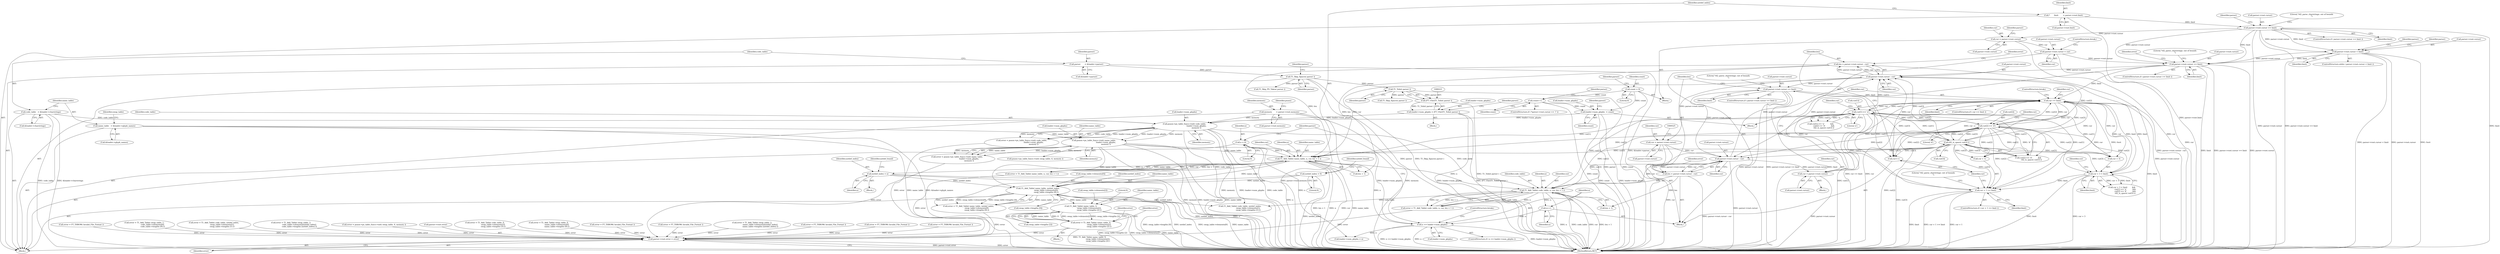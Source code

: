 digraph "0_savannah_dd89710f0f643eb0f99a3830e0712d26c7642acd_0@array" {
"1000722" [label="(Call,T1_Add_Table( name_table, 0,\n                            swap_table->elements[2],\n                            swap_table->lengths [2] ))"];
"1000686" [label="(Call,T1_Add_Table( name_table, notdef_index,\n                            swap_table->elements[0],\n                            swap_table->lengths [0] ))"];
"1000357" [label="(Call,psaux->ps_table_funcs->init( name_table,\n                                         loader->num_glyphs,\n                                         memory ))"];
"1000141" [label="(Call,name_table   = &loader->glyph_names)"];
"1000346" [label="(Call,psaux->ps_table_funcs->init( code_table,\n                                         loader->num_glyphs,\n                                         memory ))"];
"1000134" [label="(Call,code_table   = &loader->charstrings)"];
"1000295" [label="(Call,loader->num_glyphs  = count)"];
"1000243" [label="(Call,count = 0)"];
"1000282" [label="(Call,count++)"];
"1000216" [label="(Call,loader->num_glyphs = (FT_UInt)T1_ToInt( parser ))"];
"1000220" [label="(Call,(FT_UInt)T1_ToInt( parser ))"];
"1000222" [label="(Call,T1_ToInt( parser ))"];
"1000189" [label="(Call,T1_Skip_Spaces( parser ))"];
"1000127" [label="(Call,parser       = &loader->parser)"];
"1000155" [label="(Call,memory       = parser->root.memory)"];
"1000472" [label="(Call,T1_Add_Table( name_table, n, cur, len + 1 ))"];
"1000375" [label="(Call,n = 0)"];
"1000577" [label="(Call,n >= loader->num_glyphs)"];
"1000574" [label="(Call,n++)"];
"1000555" [label="(Call,T1_Add_Table( code_table, n, cur, len + 1 ))"];
"1000407" [label="(Call,cur[1] == 'n')"];
"1000413" [label="(Call,cur[2] == 'd')"];
"1000390" [label="(Call,cur >= limit)"];
"1000382" [label="(Call,cur = parser->root.cursor)"];
"1000329" [label="(Call,parser->root.cursor >= limit)"];
"1000300" [label="(Call,parser->root.cursor = cur)"];
"1000257" [label="(Call,cur = parser->root.cursor)"];
"1000192" [label="(Call,parser->root.cursor >= limit)"];
"1000173" [label="(Call,*       limit        = parser->root.limit)"];
"1000265" [label="(Call,parser->root.cursor < limit)"];
"1000546" [label="(Call,parser->root.cursor - cur)"];
"1000529" [label="(Call,parser->root.cursor >= limit)"];
"1000463" [label="(Call,parser->root.cursor - cur)"];
"1000459" [label="(Call,cur++)"];
"1000418" [label="(Call,t42_is_space( cur[3] ))"];
"1000446" [label="(Call,cur + 1 >= limit)"];
"1000401" [label="(Call,cur + 3 < limit)"];
"1000517" [label="(Call,cur = parser->root.cursor)"];
"1000544" [label="(Call,len = parser->root.cursor - cur)"];
"1000461" [label="(Call,len = parser->root.cursor - cur)"];
"1000509" [label="(Call,notdef_index = n)"];
"1000182" [label="(Call,notdef_index = 0)"];
"1000720" [label="(Call,error = T1_Add_Table( name_table, 0,\n                            swap_table->elements[2],\n                            swap_table->lengths [2] ))"];
"1000758" [label="(Call,parser->root.error = error)"];
"1000192" [label="(Call,parser->root.cursor >= limit)"];
"1000183" [label="(Identifier,notdef_index)"];
"1000414" [label="(Call,cur[2])"];
"1000174" [label="(Identifier,limit)"];
"1000187" [label="(Identifier,notdef_found)"];
"1000265" [label="(Call,parser->root.cursor < limit)"];
"1000309" [label="(Identifier,parser)"];
"1000339" [label="(Call,error = FT_THROW( Invalid_File_Format ))"];
"1000412" [label="(Call,cur[2] == 'd'          &&\n           t42_is_space( cur[3] ))"];
"1000546" [label="(Call,parser->root.cursor - cur)"];
"1000175" [label="(Call,parser->root.limit)"];
"1000257" [label="(Call,cur = parser->root.cursor)"];
"1000347" [label="(Identifier,code_table)"];
"1000246" [label="(Call,T1_Skip_PS_Token( parser ))"];
"1000307" [label="(ControlStructure,break;)"];
"1000539" [label="(Call,error = FT_THROW( Invalid_File_Format ))"];
"1000346" [label="(Call,psaux->ps_table_funcs->init( code_table,\n                                         loader->num_glyphs,\n                                         memory ))"];
"1000381" [label="(Identifier,parser)"];
"1000406" [label="(Call,cur[1] == 'n'          &&\n           cur[2] == 'd'          &&\n           t42_is_space( cur[3] ))"];
"1000156" [label="(Identifier,memory)"];
"1000216" [label="(Call,loader->num_glyphs = (FT_UInt)T1_ToInt( parser ))"];
"1000415" [label="(Identifier,cur)"];
"1000165" [label="(Identifier,psaux)"];
"1000413" [label="(Call,cur[2] == 'd')"];
"1000282" [label="(Call,count++)"];
"1000259" [label="(Call,parser->root.cursor)"];
"1000556" [label="(Identifier,code_table)"];
"1000202" [label="(Call,error = FT_THROW( Invalid_File_Format ))"];
"1000530" [label="(Call,parser->root.cursor)"];
"1000247" [label="(Identifier,parser)"];
"1000758" [label="(Call,parser->root.error = error)"];
"1000462" [label="(Identifier,len)"];
"1000443" [label="(Block,)"];
"1000689" [label="(Call,swap_table->elements[0])"];
"1000217" [label="(Call,loader->num_glyphs)"];
"1000583" [label="(Call,loader->num_glyphs = n)"];
"1000511" [label="(Identifier,n)"];
"1000702" [label="(Call,error = T1_Add_Table( code_table, notdef_index,\n                            swap_table->elements[1],\n                            swap_table->lengths [1] ))"];
"1000359" [label="(Call,loader->num_glyphs)"];
"1000306" [label="(Identifier,cur)"];
"1000258" [label="(Identifier,cur)"];
"1000368" [label="(Call,psaux->ps_table_funcs->init( swap_table, 4, memory ))"];
"1000220" [label="(Call,(FT_UInt)T1_ToInt( parser ))"];
"1000127" [label="(Call,parser       = &loader->parser)"];
"1000576" [label="(ControlStructure,if ( n >= loader->num_glyphs ))"];
"1000128" [label="(Identifier,parser)"];
"1000391" [label="(Identifier,cur)"];
"1000296" [label="(Call,loader->num_glyphs)"];
"1000271" [label="(Identifier,limit)"];
"1000243" [label="(Call,count = 0)"];
"1000582" [label="(ControlStructure,break;)"];
"1000295" [label="(Call,loader->num_glyphs  = count)"];
"1000392" [label="(Identifier,limit)"];
"1000418" [label="(Call,t42_is_space( cur[3] ))"];
"1000723" [label="(Identifier,name_table)"];
"1000264" [label="(ControlStructure,while ( parser->root.cursor < limit ))"];
"1000464" [label="(Call,parser->root.cursor)"];
"1000408" [label="(Call,cur[1])"];
"1000212" [label="(Identifier,parser)"];
"1000400" [label="(Call,cur + 3 < limit        &&\n           cur[1] == 'n'          &&\n           cur[2] == 'd'          &&\n           t42_is_space( cur[3] ))"];
"1000190" [label="(Identifier,parser)"];
"1000384" [label="(Call,parser->root.cursor)"];
"1000508" [label="(Block,)"];
"1000666" [label="(Call,error = T1_Add_Table( swap_table, 3,\n                            code_table->elements[notdef_index],\n                            code_table->lengths [notdef_index] ))"];
"1000184" [label="(Literal,0)"];
"1000379" [label="(Block,)"];
"1000472" [label="(Call,T1_Add_Table( name_table, n, cur, len + 1 ))"];
"1000143" [label="(Call,&loader->glyph_names)"];
"1000579" [label="(Call,loader->num_glyphs)"];
"1000380" [label="(Call,T1_Skip_Spaces( parser ))"];
"1000278" [label="(Identifier,parser)"];
"1000518" [label="(Identifier,cur)"];
"1000694" [label="(Call,swap_table->lengths [0])"];
"1000519" [label="(Call,parser->root.cursor)"];
"1000557" [label="(Identifier,n)"];
"1000446" [label="(Call,cur + 1 >= limit)"];
"1000547" [label="(Call,parser->root.cursor)"];
"1000223" [label="(Identifier,parser)"];
"1000125" [label="(Block,)"];
"1000375" [label="(Call,n = 0)"];
"1000390" [label="(Call,cur >= limit)"];
"1000351" [label="(Identifier,memory)"];
"1000552" [label="(Identifier,cur)"];
"1000393" [label="(ControlStructure,break;)"];
"1000469" [label="(Identifier,cur)"];
"1000366" [label="(Call,error = psaux->ps_table_funcs->init( swap_table, 4, memory ))"];
"1000303" [label="(Identifier,parser)"];
"1000460" [label="(Identifier,cur)"];
"1000612" [label="(Call,error = T1_Add_Table( swap_table, 0,\n                            name_table->elements[0],\n                            name_table->lengths [0] ))"];
"1000475" [label="(Identifier,cur)"];
"1000545" [label="(Identifier,len)"];
"1000323" [label="(Call,error = FT_THROW( Invalid_File_Format ))"];
"1000470" [label="(Call,error = T1_Add_Table( name_table, n, cur, len + 1 ))"];
"1000764" [label="(Identifier,error)"];
"1000736" [label="(Identifier,error)"];
"1000344" [label="(Call,error = psaux->ps_table_funcs->init( code_table,\n                                         loader->num_glyphs,\n                                         memory ))"];
"1000765" [label="(MethodReturn,RET)"];
"1000402" [label="(Call,cur + 3)"];
"1000273" [label="(ControlStructure,if ( *parser->root.cursor == '/' ))"];
"1000555" [label="(Call,T1_Add_Table( code_table, n, cur, len + 1 ))"];
"1000559" [label="(Call,len + 1)"];
"1000215" [label="(Block,)"];
"1000445" [label="(ControlStructure,if ( cur + 1 >= limit ))"];
"1000577" [label="(Call,n >= loader->num_glyphs)"];
"1000474" [label="(Identifier,n)"];
"1000377" [label="(Literal,0)"];
"1000338" [label="(Literal,\"t42_parse_charstrings: out of bounds\n\")"];
"1000419" [label="(Call,cur[3])"];
"1000630" [label="(Call,error = T1_Add_Table( swap_table, 1,\n                            code_table->elements[0],\n                            code_table->lengths [0] ))"];
"1000544" [label="(Call,len = parser->root.cursor - cur)"];
"1000553" [label="(Call,error = T1_Add_Table( code_table, n, cur, len + 1 ))"];
"1000193" [label="(Call,parser->root.cursor)"];
"1000574" [label="(Call,n++)"];
"1000332" [label="(Identifier,parser)"];
"1000182" [label="(Call,notdef_index = 0)"];
"1000529" [label="(Call,parser->root.cursor >= limit)"];
"1000222" [label="(Call,T1_ToInt( parser ))"];
"1000141" [label="(Call,name_table   = &loader->glyph_names)"];
"1000149" [label="(Identifier,swap_table)"];
"1000155" [label="(Call,memory       = parser->root.memory)"];
"1000195" [label="(Identifier,parser)"];
"1000720" [label="(Call,error = T1_Add_Table( name_table, 0,\n                            swap_table->elements[2],\n                            swap_table->lengths [2] ))"];
"1000329" [label="(Call,parser->root.cursor >= limit)"];
"1000191" [label="(ControlStructure,if ( parser->root.cursor >= limit ))"];
"1000241" [label="(Block,)"];
"1000684" [label="(Call,error = T1_Add_Table( name_table, notdef_index,\n                            swap_table->elements[0],\n                            swap_table->lengths [0] ))"];
"1000476" [label="(Call,len + 1)"];
"1000725" [label="(Call,swap_table->elements[2])"];
"1000135" [label="(Identifier,code_table)"];
"1000405" [label="(Identifier,limit)"];
"1000201" [label="(Literal,\"t42_parse_charstrings: out of bounds\n\")"];
"1000721" [label="(Identifier,error)"];
"1000704" [label="(Call,T1_Add_Table( code_table, notdef_index,\n                            swap_table->elements[1],\n                            swap_table->lengths [1] ))"];
"1000517" [label="(Call,cur = parser->root.cursor)"];
"1000245" [label="(Literal,0)"];
"1000357" [label="(Call,psaux->ps_table_funcs->init( name_table,\n                                         loader->num_glyphs,\n                                         memory ))"];
"1000538" [label="(Literal,\"t42_parse_charstrings: out of bounds\n\")"];
"1000611" [label="(Block,)"];
"1000450" [label="(Identifier,limit)"];
"1000328" [label="(ControlStructure,if ( parser->root.cursor >= limit ))"];
"1000299" [label="(Identifier,count)"];
"1000157" [label="(Call,parser->root.memory)"];
"1000330" [label="(Call,parser->root.cursor)"];
"1000376" [label="(Identifier,n)"];
"1000535" [label="(Identifier,limit)"];
"1000294" [label="(Block,)"];
"1000686" [label="(Call,T1_Add_Table( name_table, notdef_index,\n                            swap_table->elements[0],\n                            swap_table->lengths [0] ))"];
"1000688" [label="(Identifier,notdef_index)"];
"1000463" [label="(Call,parser->root.cursor - cur)"];
"1000759" [label="(Call,parser->root.error)"];
"1000722" [label="(Call,T1_Add_Table( name_table, 0,\n                            swap_table->elements[2],\n                            swap_table->lengths [2] ))"];
"1000198" [label="(Identifier,limit)"];
"1000382" [label="(Call,cur = parser->root.cursor)"];
"1000558" [label="(Identifier,cur)"];
"1000738" [label="(Call,error = T1_Add_Table( code_table, 0,\n                            swap_table->elements[3],\n                            swap_table->lengths [3] ))"];
"1000227" [label="(Identifier,parser)"];
"1000355" [label="(Call,error = psaux->ps_table_funcs->init( name_table,\n                                         loader->num_glyphs,\n                                         memory ))"];
"1000401" [label="(Call,cur + 3 < limit)"];
"1000554" [label="(Identifier,error)"];
"1000398" [label="(Identifier,cur)"];
"1000417" [label="(Literal,'d')"];
"1000578" [label="(Identifier,n)"];
"1000471" [label="(Identifier,error)"];
"1000407" [label="(Call,cur[1] == 'n')"];
"1000447" [label="(Call,cur + 1)"];
"1000411" [label="(Literal,'n')"];
"1000142" [label="(Identifier,name_table)"];
"1000383" [label="(Identifier,cur)"];
"1000348" [label="(Call,loader->num_glyphs)"];
"1000509" [label="(Call,notdef_index = n)"];
"1000454" [label="(Call,error = FT_THROW( Invalid_File_Format ))"];
"1000513" [label="(Identifier,notdef_found)"];
"1000575" [label="(Identifier,n)"];
"1000134" [label="(Call,code_table   = &loader->charstrings)"];
"1000283" [label="(Identifier,count)"];
"1000687" [label="(Identifier,name_table)"];
"1000459" [label="(Call,cur++)"];
"1000453" [label="(Literal,\"t42_parse_charstrings: out of bounds\n\")"];
"1000362" [label="(Identifier,memory)"];
"1000301" [label="(Call,parser->root.cursor)"];
"1000189" [label="(Call,T1_Skip_Spaces( parser ))"];
"1000420" [label="(Identifier,cur)"];
"1000244" [label="(Identifier,count)"];
"1000335" [label="(Identifier,limit)"];
"1000268" [label="(Identifier,parser)"];
"1000173" [label="(Call,*       limit        = parser->root.limit)"];
"1000409" [label="(Identifier,cur)"];
"1000358" [label="(Identifier,name_table)"];
"1000136" [label="(Call,&loader->charstrings)"];
"1000594" [label="(Call,error = FT_THROW( Invalid_File_Format ))"];
"1000300" [label="(Call,parser->root.cursor = cur)"];
"1000129" [label="(Call,&loader->parser)"];
"1000345" [label="(Identifier,error)"];
"1000648" [label="(Call,error = T1_Add_Table( swap_table, 2,\n                            name_table->elements[notdef_index],\n                            name_table->lengths [notdef_index] ))"];
"1000730" [label="(Call,swap_table->lengths [2])"];
"1000473" [label="(Identifier,name_table)"];
"1000389" [label="(ControlStructure,if ( cur >= limit ))"];
"1000510" [label="(Identifier,notdef_index)"];
"1000461" [label="(Call,len = parser->root.cursor - cur)"];
"1000724" [label="(Literal,0)"];
"1000528" [label="(ControlStructure,if ( parser->root.cursor >= limit ))"];
"1000266" [label="(Call,parser->root.cursor)"];
"1000722" -> "1000720"  [label="AST: "];
"1000722" -> "1000730"  [label="CFG: "];
"1000723" -> "1000722"  [label="AST: "];
"1000724" -> "1000722"  [label="AST: "];
"1000725" -> "1000722"  [label="AST: "];
"1000730" -> "1000722"  [label="AST: "];
"1000720" -> "1000722"  [label="CFG: "];
"1000722" -> "1000765"  [label="DDG: swap_table->lengths [2]"];
"1000722" -> "1000765"  [label="DDG: swap_table->elements[2]"];
"1000722" -> "1000765"  [label="DDG: name_table"];
"1000722" -> "1000720"  [label="DDG: name_table"];
"1000722" -> "1000720"  [label="DDG: 0"];
"1000722" -> "1000720"  [label="DDG: swap_table->elements[2]"];
"1000722" -> "1000720"  [label="DDG: swap_table->lengths [2]"];
"1000686" -> "1000722"  [label="DDG: name_table"];
"1000686" -> "1000684"  [label="AST: "];
"1000686" -> "1000694"  [label="CFG: "];
"1000687" -> "1000686"  [label="AST: "];
"1000688" -> "1000686"  [label="AST: "];
"1000689" -> "1000686"  [label="AST: "];
"1000694" -> "1000686"  [label="AST: "];
"1000684" -> "1000686"  [label="CFG: "];
"1000686" -> "1000765"  [label="DDG: swap_table->elements[0]"];
"1000686" -> "1000765"  [label="DDG: name_table"];
"1000686" -> "1000765"  [label="DDG: swap_table->lengths [0]"];
"1000686" -> "1000765"  [label="DDG: notdef_index"];
"1000686" -> "1000684"  [label="DDG: name_table"];
"1000686" -> "1000684"  [label="DDG: notdef_index"];
"1000686" -> "1000684"  [label="DDG: swap_table->elements[0]"];
"1000686" -> "1000684"  [label="DDG: swap_table->lengths [0]"];
"1000357" -> "1000686"  [label="DDG: name_table"];
"1000472" -> "1000686"  [label="DDG: name_table"];
"1000509" -> "1000686"  [label="DDG: notdef_index"];
"1000182" -> "1000686"  [label="DDG: notdef_index"];
"1000686" -> "1000704"  [label="DDG: notdef_index"];
"1000357" -> "1000355"  [label="AST: "];
"1000357" -> "1000362"  [label="CFG: "];
"1000358" -> "1000357"  [label="AST: "];
"1000359" -> "1000357"  [label="AST: "];
"1000362" -> "1000357"  [label="AST: "];
"1000355" -> "1000357"  [label="CFG: "];
"1000357" -> "1000765"  [label="DDG: name_table"];
"1000357" -> "1000765"  [label="DDG: memory"];
"1000357" -> "1000765"  [label="DDG: loader->num_glyphs"];
"1000357" -> "1000355"  [label="DDG: name_table"];
"1000357" -> "1000355"  [label="DDG: loader->num_glyphs"];
"1000357" -> "1000355"  [label="DDG: memory"];
"1000141" -> "1000357"  [label="DDG: name_table"];
"1000346" -> "1000357"  [label="DDG: loader->num_glyphs"];
"1000346" -> "1000357"  [label="DDG: memory"];
"1000357" -> "1000368"  [label="DDG: memory"];
"1000357" -> "1000472"  [label="DDG: name_table"];
"1000357" -> "1000577"  [label="DDG: loader->num_glyphs"];
"1000141" -> "1000125"  [label="AST: "];
"1000141" -> "1000143"  [label="CFG: "];
"1000142" -> "1000141"  [label="AST: "];
"1000143" -> "1000141"  [label="AST: "];
"1000149" -> "1000141"  [label="CFG: "];
"1000141" -> "1000765"  [label="DDG: name_table"];
"1000141" -> "1000765"  [label="DDG: &loader->glyph_names"];
"1000346" -> "1000344"  [label="AST: "];
"1000346" -> "1000351"  [label="CFG: "];
"1000347" -> "1000346"  [label="AST: "];
"1000348" -> "1000346"  [label="AST: "];
"1000351" -> "1000346"  [label="AST: "];
"1000344" -> "1000346"  [label="CFG: "];
"1000346" -> "1000765"  [label="DDG: memory"];
"1000346" -> "1000765"  [label="DDG: loader->num_glyphs"];
"1000346" -> "1000765"  [label="DDG: code_table"];
"1000346" -> "1000344"  [label="DDG: code_table"];
"1000346" -> "1000344"  [label="DDG: loader->num_glyphs"];
"1000346" -> "1000344"  [label="DDG: memory"];
"1000134" -> "1000346"  [label="DDG: code_table"];
"1000295" -> "1000346"  [label="DDG: loader->num_glyphs"];
"1000216" -> "1000346"  [label="DDG: loader->num_glyphs"];
"1000155" -> "1000346"  [label="DDG: memory"];
"1000346" -> "1000555"  [label="DDG: code_table"];
"1000346" -> "1000704"  [label="DDG: code_table"];
"1000134" -> "1000125"  [label="AST: "];
"1000134" -> "1000136"  [label="CFG: "];
"1000135" -> "1000134"  [label="AST: "];
"1000136" -> "1000134"  [label="AST: "];
"1000142" -> "1000134"  [label="CFG: "];
"1000134" -> "1000765"  [label="DDG: code_table"];
"1000134" -> "1000765"  [label="DDG: &loader->charstrings"];
"1000295" -> "1000294"  [label="AST: "];
"1000295" -> "1000299"  [label="CFG: "];
"1000296" -> "1000295"  [label="AST: "];
"1000299" -> "1000295"  [label="AST: "];
"1000303" -> "1000295"  [label="CFG: "];
"1000295" -> "1000765"  [label="DDG: loader->num_glyphs"];
"1000295" -> "1000765"  [label="DDG: count"];
"1000243" -> "1000295"  [label="DDG: count"];
"1000282" -> "1000295"  [label="DDG: count"];
"1000243" -> "1000241"  [label="AST: "];
"1000243" -> "1000245"  [label="CFG: "];
"1000244" -> "1000243"  [label="AST: "];
"1000245" -> "1000243"  [label="AST: "];
"1000247" -> "1000243"  [label="CFG: "];
"1000243" -> "1000765"  [label="DDG: count"];
"1000243" -> "1000282"  [label="DDG: count"];
"1000282" -> "1000273"  [label="AST: "];
"1000282" -> "1000283"  [label="CFG: "];
"1000283" -> "1000282"  [label="AST: "];
"1000309" -> "1000282"  [label="CFG: "];
"1000282" -> "1000765"  [label="DDG: count"];
"1000216" -> "1000215"  [label="AST: "];
"1000216" -> "1000220"  [label="CFG: "];
"1000217" -> "1000216"  [label="AST: "];
"1000220" -> "1000216"  [label="AST: "];
"1000227" -> "1000216"  [label="CFG: "];
"1000216" -> "1000765"  [label="DDG: loader->num_glyphs"];
"1000216" -> "1000765"  [label="DDG: (FT_UInt)T1_ToInt( parser )"];
"1000220" -> "1000216"  [label="DDG: T1_ToInt( parser )"];
"1000220" -> "1000222"  [label="CFG: "];
"1000221" -> "1000220"  [label="AST: "];
"1000222" -> "1000220"  [label="AST: "];
"1000220" -> "1000765"  [label="DDG: T1_ToInt( parser )"];
"1000222" -> "1000220"  [label="DDG: parser"];
"1000222" -> "1000223"  [label="CFG: "];
"1000223" -> "1000222"  [label="AST: "];
"1000222" -> "1000765"  [label="DDG: parser"];
"1000189" -> "1000222"  [label="DDG: parser"];
"1000222" -> "1000380"  [label="DDG: parser"];
"1000189" -> "1000125"  [label="AST: "];
"1000189" -> "1000190"  [label="CFG: "];
"1000190" -> "1000189"  [label="AST: "];
"1000195" -> "1000189"  [label="CFG: "];
"1000189" -> "1000765"  [label="DDG: parser"];
"1000189" -> "1000765"  [label="DDG: T1_Skip_Spaces( parser )"];
"1000127" -> "1000189"  [label="DDG: parser"];
"1000189" -> "1000246"  [label="DDG: parser"];
"1000127" -> "1000125"  [label="AST: "];
"1000127" -> "1000129"  [label="CFG: "];
"1000128" -> "1000127"  [label="AST: "];
"1000129" -> "1000127"  [label="AST: "];
"1000135" -> "1000127"  [label="CFG: "];
"1000127" -> "1000765"  [label="DDG: &loader->parser"];
"1000155" -> "1000125"  [label="AST: "];
"1000155" -> "1000157"  [label="CFG: "];
"1000156" -> "1000155"  [label="AST: "];
"1000157" -> "1000155"  [label="AST: "];
"1000165" -> "1000155"  [label="CFG: "];
"1000155" -> "1000765"  [label="DDG: parser->root.memory"];
"1000155" -> "1000765"  [label="DDG: memory"];
"1000472" -> "1000470"  [label="AST: "];
"1000472" -> "1000476"  [label="CFG: "];
"1000473" -> "1000472"  [label="AST: "];
"1000474" -> "1000472"  [label="AST: "];
"1000475" -> "1000472"  [label="AST: "];
"1000476" -> "1000472"  [label="AST: "];
"1000470" -> "1000472"  [label="CFG: "];
"1000472" -> "1000765"  [label="DDG: len + 1"];
"1000472" -> "1000765"  [label="DDG: n"];
"1000472" -> "1000765"  [label="DDG: cur"];
"1000472" -> "1000765"  [label="DDG: name_table"];
"1000472" -> "1000470"  [label="DDG: name_table"];
"1000472" -> "1000470"  [label="DDG: n"];
"1000472" -> "1000470"  [label="DDG: cur"];
"1000472" -> "1000470"  [label="DDG: len + 1"];
"1000375" -> "1000472"  [label="DDG: n"];
"1000577" -> "1000472"  [label="DDG: n"];
"1000407" -> "1000472"  [label="DDG: cur[1]"];
"1000413" -> "1000472"  [label="DDG: cur[2]"];
"1000463" -> "1000472"  [label="DDG: cur"];
"1000418" -> "1000472"  [label="DDG: cur[3]"];
"1000461" -> "1000472"  [label="DDG: len"];
"1000472" -> "1000509"  [label="DDG: n"];
"1000472" -> "1000555"  [label="DDG: n"];
"1000375" -> "1000125"  [label="AST: "];
"1000375" -> "1000377"  [label="CFG: "];
"1000376" -> "1000375"  [label="AST: "];
"1000377" -> "1000375"  [label="AST: "];
"1000381" -> "1000375"  [label="CFG: "];
"1000375" -> "1000765"  [label="DDG: n"];
"1000375" -> "1000583"  [label="DDG: n"];
"1000577" -> "1000576"  [label="AST: "];
"1000577" -> "1000579"  [label="CFG: "];
"1000578" -> "1000577"  [label="AST: "];
"1000579" -> "1000577"  [label="AST: "];
"1000381" -> "1000577"  [label="CFG: "];
"1000582" -> "1000577"  [label="CFG: "];
"1000577" -> "1000765"  [label="DDG: loader->num_glyphs"];
"1000577" -> "1000765"  [label="DDG: n >= loader->num_glyphs"];
"1000577" -> "1000765"  [label="DDG: n"];
"1000574" -> "1000577"  [label="DDG: n"];
"1000577" -> "1000583"  [label="DDG: n"];
"1000574" -> "1000443"  [label="AST: "];
"1000574" -> "1000575"  [label="CFG: "];
"1000575" -> "1000574"  [label="AST: "];
"1000578" -> "1000574"  [label="CFG: "];
"1000555" -> "1000574"  [label="DDG: n"];
"1000555" -> "1000553"  [label="AST: "];
"1000555" -> "1000559"  [label="CFG: "];
"1000556" -> "1000555"  [label="AST: "];
"1000557" -> "1000555"  [label="AST: "];
"1000558" -> "1000555"  [label="AST: "];
"1000559" -> "1000555"  [label="AST: "];
"1000553" -> "1000555"  [label="CFG: "];
"1000555" -> "1000765"  [label="DDG: n"];
"1000555" -> "1000765"  [label="DDG: code_table"];
"1000555" -> "1000765"  [label="DDG: cur"];
"1000555" -> "1000765"  [label="DDG: len + 1"];
"1000555" -> "1000553"  [label="DDG: code_table"];
"1000555" -> "1000553"  [label="DDG: n"];
"1000555" -> "1000553"  [label="DDG: cur"];
"1000555" -> "1000553"  [label="DDG: len + 1"];
"1000407" -> "1000555"  [label="DDG: cur[1]"];
"1000413" -> "1000555"  [label="DDG: cur[2]"];
"1000418" -> "1000555"  [label="DDG: cur[3]"];
"1000546" -> "1000555"  [label="DDG: cur"];
"1000544" -> "1000555"  [label="DDG: len"];
"1000555" -> "1000704"  [label="DDG: code_table"];
"1000407" -> "1000406"  [label="AST: "];
"1000407" -> "1000411"  [label="CFG: "];
"1000408" -> "1000407"  [label="AST: "];
"1000411" -> "1000407"  [label="AST: "];
"1000415" -> "1000407"  [label="CFG: "];
"1000406" -> "1000407"  [label="CFG: "];
"1000407" -> "1000765"  [label="DDG: cur[1]"];
"1000407" -> "1000390"  [label="DDG: cur[1]"];
"1000407" -> "1000401"  [label="DDG: cur[1]"];
"1000407" -> "1000402"  [label="DDG: cur[1]"];
"1000407" -> "1000406"  [label="DDG: cur[1]"];
"1000407" -> "1000406"  [label="DDG: 'n'"];
"1000413" -> "1000407"  [label="DDG: cur[2]"];
"1000390" -> "1000407"  [label="DDG: cur"];
"1000418" -> "1000407"  [label="DDG: cur[3]"];
"1000407" -> "1000413"  [label="DDG: cur[1]"];
"1000407" -> "1000418"  [label="DDG: cur[1]"];
"1000407" -> "1000446"  [label="DDG: cur[1]"];
"1000407" -> "1000447"  [label="DDG: cur[1]"];
"1000407" -> "1000459"  [label="DDG: cur[1]"];
"1000407" -> "1000463"  [label="DDG: cur[1]"];
"1000407" -> "1000546"  [label="DDG: cur[1]"];
"1000413" -> "1000412"  [label="AST: "];
"1000413" -> "1000417"  [label="CFG: "];
"1000414" -> "1000413"  [label="AST: "];
"1000417" -> "1000413"  [label="AST: "];
"1000420" -> "1000413"  [label="CFG: "];
"1000412" -> "1000413"  [label="CFG: "];
"1000413" -> "1000765"  [label="DDG: cur[2]"];
"1000413" -> "1000390"  [label="DDG: cur[2]"];
"1000413" -> "1000401"  [label="DDG: cur[2]"];
"1000413" -> "1000402"  [label="DDG: cur[2]"];
"1000413" -> "1000412"  [label="DDG: cur[2]"];
"1000413" -> "1000412"  [label="DDG: 'd'"];
"1000390" -> "1000413"  [label="DDG: cur"];
"1000418" -> "1000413"  [label="DDG: cur[3]"];
"1000413" -> "1000418"  [label="DDG: cur[2]"];
"1000413" -> "1000446"  [label="DDG: cur[2]"];
"1000413" -> "1000447"  [label="DDG: cur[2]"];
"1000413" -> "1000459"  [label="DDG: cur[2]"];
"1000413" -> "1000463"  [label="DDG: cur[2]"];
"1000413" -> "1000546"  [label="DDG: cur[2]"];
"1000390" -> "1000389"  [label="AST: "];
"1000390" -> "1000392"  [label="CFG: "];
"1000391" -> "1000390"  [label="AST: "];
"1000392" -> "1000390"  [label="AST: "];
"1000393" -> "1000390"  [label="CFG: "];
"1000398" -> "1000390"  [label="CFG: "];
"1000390" -> "1000765"  [label="DDG: limit"];
"1000390" -> "1000765"  [label="DDG: cur >= limit"];
"1000390" -> "1000765"  [label="DDG: cur"];
"1000382" -> "1000390"  [label="DDG: cur"];
"1000418" -> "1000390"  [label="DDG: cur[3]"];
"1000401" -> "1000390"  [label="DDG: limit"];
"1000529" -> "1000390"  [label="DDG: limit"];
"1000329" -> "1000390"  [label="DDG: limit"];
"1000390" -> "1000401"  [label="DDG: cur"];
"1000390" -> "1000401"  [label="DDG: limit"];
"1000390" -> "1000402"  [label="DDG: cur"];
"1000390" -> "1000418"  [label="DDG: cur"];
"1000390" -> "1000446"  [label="DDG: cur"];
"1000390" -> "1000446"  [label="DDG: limit"];
"1000390" -> "1000447"  [label="DDG: cur"];
"1000390" -> "1000459"  [label="DDG: cur"];
"1000382" -> "1000379"  [label="AST: "];
"1000382" -> "1000384"  [label="CFG: "];
"1000383" -> "1000382"  [label="AST: "];
"1000384" -> "1000382"  [label="AST: "];
"1000391" -> "1000382"  [label="CFG: "];
"1000382" -> "1000765"  [label="DDG: parser->root.cursor"];
"1000329" -> "1000382"  [label="DDG: parser->root.cursor"];
"1000546" -> "1000382"  [label="DDG: parser->root.cursor"];
"1000329" -> "1000328"  [label="AST: "];
"1000329" -> "1000335"  [label="CFG: "];
"1000330" -> "1000329"  [label="AST: "];
"1000335" -> "1000329"  [label="AST: "];
"1000338" -> "1000329"  [label="CFG: "];
"1000345" -> "1000329"  [label="CFG: "];
"1000329" -> "1000765"  [label="DDG: parser->root.cursor >= limit"];
"1000329" -> "1000765"  [label="DDG: parser->root.cursor"];
"1000329" -> "1000765"  [label="DDG: limit"];
"1000300" -> "1000329"  [label="DDG: parser->root.cursor"];
"1000265" -> "1000329"  [label="DDG: parser->root.cursor"];
"1000265" -> "1000329"  [label="DDG: limit"];
"1000192" -> "1000329"  [label="DDG: parser->root.cursor"];
"1000192" -> "1000329"  [label="DDG: limit"];
"1000329" -> "1000463"  [label="DDG: parser->root.cursor"];
"1000300" -> "1000294"  [label="AST: "];
"1000300" -> "1000306"  [label="CFG: "];
"1000301" -> "1000300"  [label="AST: "];
"1000306" -> "1000300"  [label="AST: "];
"1000307" -> "1000300"  [label="CFG: "];
"1000300" -> "1000765"  [label="DDG: cur"];
"1000257" -> "1000300"  [label="DDG: cur"];
"1000257" -> "1000241"  [label="AST: "];
"1000257" -> "1000259"  [label="CFG: "];
"1000258" -> "1000257"  [label="AST: "];
"1000259" -> "1000257"  [label="AST: "];
"1000268" -> "1000257"  [label="CFG: "];
"1000257" -> "1000765"  [label="DDG: cur"];
"1000192" -> "1000257"  [label="DDG: parser->root.cursor"];
"1000192" -> "1000191"  [label="AST: "];
"1000192" -> "1000198"  [label="CFG: "];
"1000193" -> "1000192"  [label="AST: "];
"1000198" -> "1000192"  [label="AST: "];
"1000201" -> "1000192"  [label="CFG: "];
"1000212" -> "1000192"  [label="CFG: "];
"1000192" -> "1000765"  [label="DDG: parser->root.cursor"];
"1000192" -> "1000765"  [label="DDG: parser->root.cursor >= limit"];
"1000192" -> "1000765"  [label="DDG: limit"];
"1000173" -> "1000192"  [label="DDG: limit"];
"1000192" -> "1000265"  [label="DDG: parser->root.cursor"];
"1000192" -> "1000265"  [label="DDG: limit"];
"1000173" -> "1000125"  [label="AST: "];
"1000173" -> "1000175"  [label="CFG: "];
"1000174" -> "1000173"  [label="AST: "];
"1000175" -> "1000173"  [label="AST: "];
"1000183" -> "1000173"  [label="CFG: "];
"1000173" -> "1000765"  [label="DDG: parser->root.limit"];
"1000265" -> "1000264"  [label="AST: "];
"1000265" -> "1000271"  [label="CFG: "];
"1000266" -> "1000265"  [label="AST: "];
"1000271" -> "1000265"  [label="AST: "];
"1000278" -> "1000265"  [label="CFG: "];
"1000332" -> "1000265"  [label="CFG: "];
"1000265" -> "1000765"  [label="DDG: parser->root.cursor < limit"];
"1000265" -> "1000765"  [label="DDG: parser->root.cursor"];
"1000265" -> "1000765"  [label="DDG: limit"];
"1000546" -> "1000544"  [label="AST: "];
"1000546" -> "1000552"  [label="CFG: "];
"1000547" -> "1000546"  [label="AST: "];
"1000552" -> "1000546"  [label="AST: "];
"1000544" -> "1000546"  [label="CFG: "];
"1000546" -> "1000765"  [label="DDG: parser->root.cursor"];
"1000546" -> "1000463"  [label="DDG: parser->root.cursor"];
"1000546" -> "1000544"  [label="DDG: parser->root.cursor"];
"1000546" -> "1000544"  [label="DDG: cur"];
"1000529" -> "1000546"  [label="DDG: parser->root.cursor"];
"1000517" -> "1000546"  [label="DDG: cur"];
"1000418" -> "1000546"  [label="DDG: cur[3]"];
"1000529" -> "1000528"  [label="AST: "];
"1000529" -> "1000535"  [label="CFG: "];
"1000530" -> "1000529"  [label="AST: "];
"1000535" -> "1000529"  [label="AST: "];
"1000538" -> "1000529"  [label="CFG: "];
"1000545" -> "1000529"  [label="CFG: "];
"1000529" -> "1000765"  [label="DDG: parser->root.cursor"];
"1000529" -> "1000765"  [label="DDG: parser->root.cursor >= limit"];
"1000529" -> "1000765"  [label="DDG: limit"];
"1000463" -> "1000529"  [label="DDG: parser->root.cursor"];
"1000446" -> "1000529"  [label="DDG: limit"];
"1000463" -> "1000461"  [label="AST: "];
"1000463" -> "1000469"  [label="CFG: "];
"1000464" -> "1000463"  [label="AST: "];
"1000469" -> "1000463"  [label="AST: "];
"1000461" -> "1000463"  [label="CFG: "];
"1000463" -> "1000765"  [label="DDG: parser->root.cursor"];
"1000463" -> "1000461"  [label="DDG: parser->root.cursor"];
"1000463" -> "1000461"  [label="DDG: cur"];
"1000459" -> "1000463"  [label="DDG: cur"];
"1000418" -> "1000463"  [label="DDG: cur[3]"];
"1000463" -> "1000517"  [label="DDG: parser->root.cursor"];
"1000459" -> "1000443"  [label="AST: "];
"1000459" -> "1000460"  [label="CFG: "];
"1000460" -> "1000459"  [label="AST: "];
"1000462" -> "1000459"  [label="CFG: "];
"1000418" -> "1000459"  [label="DDG: cur[3]"];
"1000418" -> "1000412"  [label="AST: "];
"1000418" -> "1000419"  [label="CFG: "];
"1000419" -> "1000418"  [label="AST: "];
"1000412" -> "1000418"  [label="CFG: "];
"1000418" -> "1000765"  [label="DDG: cur[3]"];
"1000418" -> "1000401"  [label="DDG: cur[3]"];
"1000418" -> "1000402"  [label="DDG: cur[3]"];
"1000418" -> "1000412"  [label="DDG: cur[3]"];
"1000418" -> "1000446"  [label="DDG: cur[3]"];
"1000418" -> "1000447"  [label="DDG: cur[3]"];
"1000446" -> "1000445"  [label="AST: "];
"1000446" -> "1000450"  [label="CFG: "];
"1000447" -> "1000446"  [label="AST: "];
"1000450" -> "1000446"  [label="AST: "];
"1000453" -> "1000446"  [label="CFG: "];
"1000460" -> "1000446"  [label="CFG: "];
"1000446" -> "1000765"  [label="DDG: limit"];
"1000446" -> "1000765"  [label="DDG: cur + 1 >= limit"];
"1000446" -> "1000765"  [label="DDG: cur + 1"];
"1000401" -> "1000446"  [label="DDG: limit"];
"1000401" -> "1000400"  [label="AST: "];
"1000401" -> "1000405"  [label="CFG: "];
"1000402" -> "1000401"  [label="AST: "];
"1000405" -> "1000401"  [label="AST: "];
"1000409" -> "1000401"  [label="CFG: "];
"1000400" -> "1000401"  [label="CFG: "];
"1000401" -> "1000765"  [label="DDG: limit"];
"1000401" -> "1000765"  [label="DDG: cur + 3"];
"1000401" -> "1000400"  [label="DDG: cur + 3"];
"1000401" -> "1000400"  [label="DDG: limit"];
"1000517" -> "1000443"  [label="AST: "];
"1000517" -> "1000519"  [label="CFG: "];
"1000518" -> "1000517"  [label="AST: "];
"1000519" -> "1000517"  [label="AST: "];
"1000525" -> "1000517"  [label="CFG: "];
"1000517" -> "1000765"  [label="DDG: cur"];
"1000544" -> "1000443"  [label="AST: "];
"1000545" -> "1000544"  [label="AST: "];
"1000554" -> "1000544"  [label="CFG: "];
"1000544" -> "1000765"  [label="DDG: parser->root.cursor - cur"];
"1000544" -> "1000559"  [label="DDG: len"];
"1000461" -> "1000443"  [label="AST: "];
"1000462" -> "1000461"  [label="AST: "];
"1000471" -> "1000461"  [label="CFG: "];
"1000461" -> "1000765"  [label="DDG: parser->root.cursor - cur"];
"1000461" -> "1000476"  [label="DDG: len"];
"1000509" -> "1000508"  [label="AST: "];
"1000509" -> "1000511"  [label="CFG: "];
"1000510" -> "1000509"  [label="AST: "];
"1000511" -> "1000509"  [label="AST: "];
"1000513" -> "1000509"  [label="CFG: "];
"1000509" -> "1000765"  [label="DDG: n"];
"1000509" -> "1000765"  [label="DDG: notdef_index"];
"1000182" -> "1000125"  [label="AST: "];
"1000182" -> "1000184"  [label="CFG: "];
"1000183" -> "1000182"  [label="AST: "];
"1000184" -> "1000182"  [label="AST: "];
"1000187" -> "1000182"  [label="CFG: "];
"1000182" -> "1000765"  [label="DDG: notdef_index"];
"1000720" -> "1000611"  [label="AST: "];
"1000721" -> "1000720"  [label="AST: "];
"1000736" -> "1000720"  [label="CFG: "];
"1000720" -> "1000765"  [label="DDG: T1_Add_Table( name_table, 0,\n                            swap_table->elements[2],\n                            swap_table->lengths [2] )"];
"1000720" -> "1000758"  [label="DDG: error"];
"1000758" -> "1000125"  [label="AST: "];
"1000758" -> "1000764"  [label="CFG: "];
"1000759" -> "1000758"  [label="AST: "];
"1000764" -> "1000758"  [label="AST: "];
"1000765" -> "1000758"  [label="CFG: "];
"1000758" -> "1000765"  [label="DDG: parser->root.error"];
"1000758" -> "1000765"  [label="DDG: error"];
"1000355" -> "1000758"  [label="DDG: error"];
"1000594" -> "1000758"  [label="DDG: error"];
"1000684" -> "1000758"  [label="DDG: error"];
"1000738" -> "1000758"  [label="DDG: error"];
"1000630" -> "1000758"  [label="DDG: error"];
"1000366" -> "1000758"  [label="DDG: error"];
"1000648" -> "1000758"  [label="DDG: error"];
"1000323" -> "1000758"  [label="DDG: error"];
"1000470" -> "1000758"  [label="DDG: error"];
"1000344" -> "1000758"  [label="DDG: error"];
"1000666" -> "1000758"  [label="DDG: error"];
"1000539" -> "1000758"  [label="DDG: error"];
"1000454" -> "1000758"  [label="DDG: error"];
"1000612" -> "1000758"  [label="DDG: error"];
"1000553" -> "1000758"  [label="DDG: error"];
"1000202" -> "1000758"  [label="DDG: error"];
"1000339" -> "1000758"  [label="DDG: error"];
"1000702" -> "1000758"  [label="DDG: error"];
}

